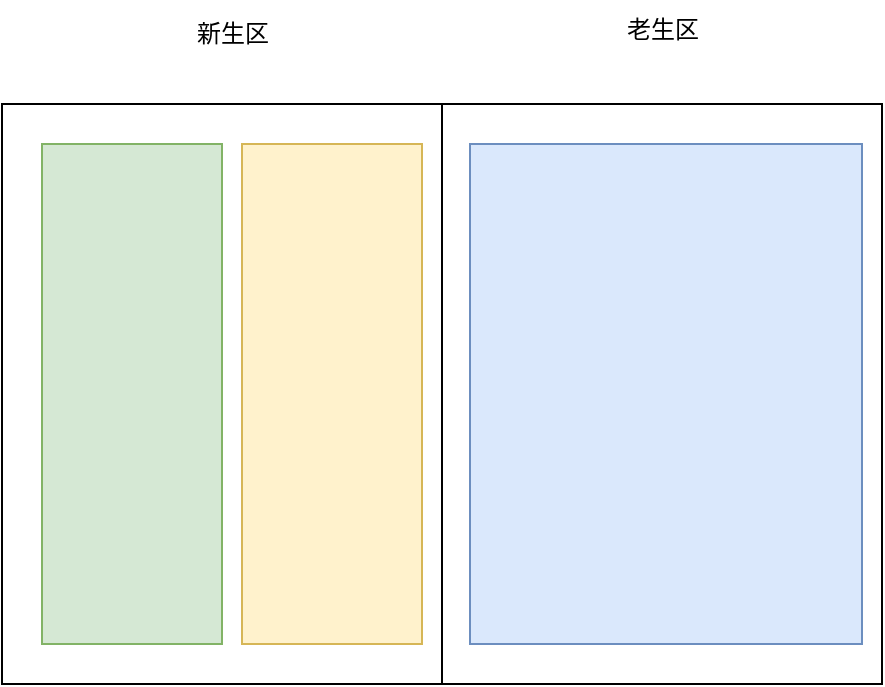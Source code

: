 <mxfile version="24.7.16">
  <diagram name="第 1 页" id="o-6aTLwozZE8DVFc02E1">
    <mxGraphModel dx="954" dy="605" grid="1" gridSize="10" guides="1" tooltips="1" connect="1" arrows="1" fold="1" page="1" pageScale="1" pageWidth="827" pageHeight="1169" math="0" shadow="0">
      <root>
        <mxCell id="0" />
        <mxCell id="1" parent="0" />
        <mxCell id="YN7DKfKv9T_xGkcUoefO-2" value="" style="shape=table;startSize=0;container=1;collapsible=0;childLayout=tableLayout;" vertex="1" parent="1">
          <mxGeometry x="120" y="80" width="440" height="290" as="geometry" />
        </mxCell>
        <mxCell id="YN7DKfKv9T_xGkcUoefO-3" value="" style="shape=tableRow;horizontal=0;startSize=0;swimlaneHead=0;swimlaneBody=0;strokeColor=inherit;top=0;left=0;bottom=0;right=0;collapsible=0;dropTarget=0;fillColor=none;points=[[0,0.5],[1,0.5]];portConstraint=eastwest;" vertex="1" parent="YN7DKfKv9T_xGkcUoefO-2">
          <mxGeometry width="440" height="290" as="geometry" />
        </mxCell>
        <mxCell id="YN7DKfKv9T_xGkcUoefO-4" value="&lt;table&gt;&lt;tbody&gt;&lt;tr&gt;&lt;td&gt;&lt;br&gt;&lt;/td&gt;&lt;td&gt;&lt;br&gt;&lt;/td&gt;&lt;/tr&gt;&lt;/tbody&gt;&lt;/table&gt;" style="shape=partialRectangle;html=1;whiteSpace=wrap;connectable=0;strokeColor=inherit;overflow=hidden;fillColor=none;top=0;left=0;bottom=0;right=0;pointerEvents=1;" vertex="1" parent="YN7DKfKv9T_xGkcUoefO-3">
          <mxGeometry width="220" height="290" as="geometry">
            <mxRectangle width="220" height="290" as="alternateBounds" />
          </mxGeometry>
        </mxCell>
        <mxCell id="YN7DKfKv9T_xGkcUoefO-5" value="" style="shape=partialRectangle;html=1;whiteSpace=wrap;connectable=0;strokeColor=inherit;overflow=hidden;fillColor=none;top=0;left=0;bottom=0;right=0;pointerEvents=1;" vertex="1" parent="YN7DKfKv9T_xGkcUoefO-3">
          <mxGeometry x="220" width="220" height="290" as="geometry">
            <mxRectangle width="220" height="290" as="alternateBounds" />
          </mxGeometry>
        </mxCell>
        <mxCell id="YN7DKfKv9T_xGkcUoefO-11" value="" style="rounded=0;whiteSpace=wrap;html=1;fillColor=#d5e8d4;strokeColor=#82b366;" vertex="1" parent="1">
          <mxGeometry x="140" y="100" width="90" height="250" as="geometry" />
        </mxCell>
        <mxCell id="YN7DKfKv9T_xGkcUoefO-12" value="" style="rounded=0;whiteSpace=wrap;html=1;fillColor=#fff2cc;strokeColor=#d6b656;" vertex="1" parent="1">
          <mxGeometry x="240" y="100" width="90" height="250" as="geometry" />
        </mxCell>
        <mxCell id="YN7DKfKv9T_xGkcUoefO-13" value="新生区" style="text;html=1;align=center;verticalAlign=middle;resizable=0;points=[];autosize=1;strokeColor=none;fillColor=none;" vertex="1" parent="1">
          <mxGeometry x="205" y="30" width="60" height="30" as="geometry" />
        </mxCell>
        <mxCell id="YN7DKfKv9T_xGkcUoefO-14" value="老生区" style="text;html=1;align=center;verticalAlign=middle;resizable=0;points=[];autosize=1;strokeColor=none;fillColor=none;" vertex="1" parent="1">
          <mxGeometry x="420" y="28" width="60" height="30" as="geometry" />
        </mxCell>
        <mxCell id="YN7DKfKv9T_xGkcUoefO-15" value="" style="rounded=0;whiteSpace=wrap;html=1;fillColor=#dae8fc;strokeColor=#6c8ebf;" vertex="1" parent="1">
          <mxGeometry x="354" y="100" width="196" height="250" as="geometry" />
        </mxCell>
      </root>
    </mxGraphModel>
  </diagram>
</mxfile>

